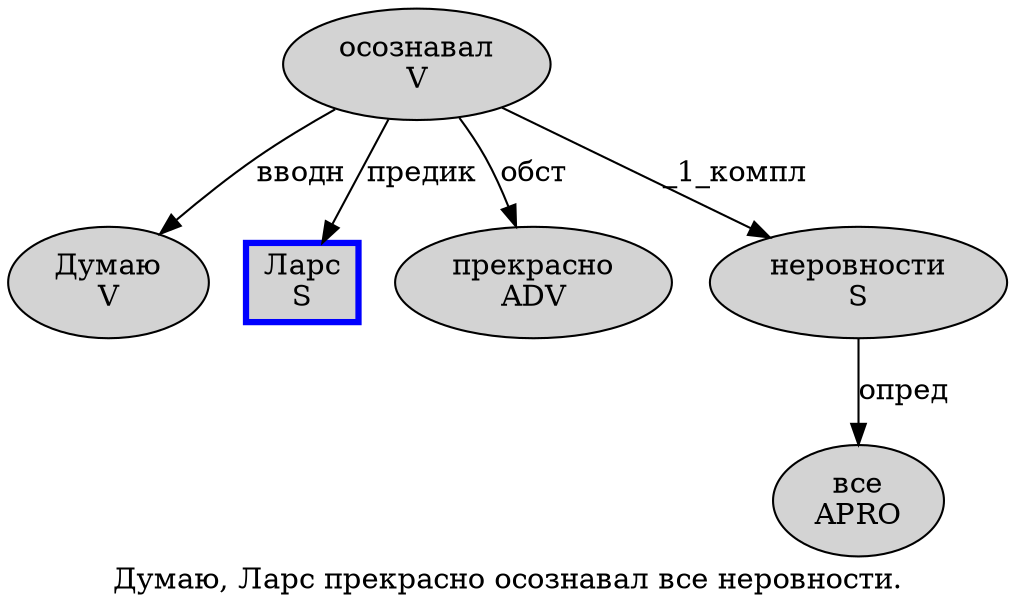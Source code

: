 digraph SENTENCE_196 {
	graph [label="Думаю, Ларс прекрасно осознавал все неровности."]
	node [style=filled]
		0 [label="Думаю
V" color="" fillcolor=lightgray penwidth=1 shape=ellipse]
		2 [label="Ларс
S" color=blue fillcolor=lightgray penwidth=3 shape=box]
		3 [label="прекрасно
ADV" color="" fillcolor=lightgray penwidth=1 shape=ellipse]
		4 [label="осознавал
V" color="" fillcolor=lightgray penwidth=1 shape=ellipse]
		5 [label="все
APRO" color="" fillcolor=lightgray penwidth=1 shape=ellipse]
		6 [label="неровности
S" color="" fillcolor=lightgray penwidth=1 shape=ellipse]
			4 -> 0 [label="вводн"]
			4 -> 2 [label="предик"]
			4 -> 3 [label="обст"]
			4 -> 6 [label="_1_компл"]
			6 -> 5 [label="опред"]
}